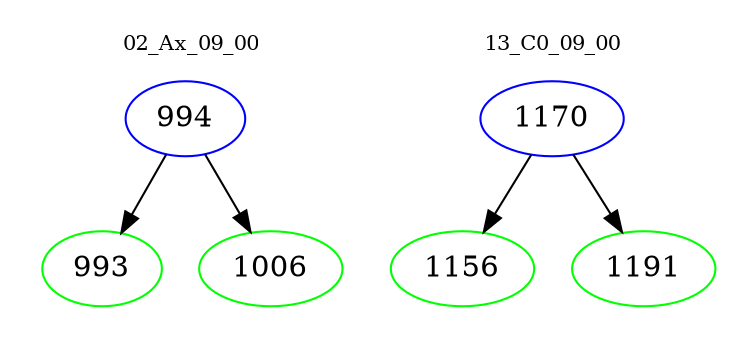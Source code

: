 digraph{
subgraph cluster_0 {
color = white
label = "02_Ax_09_00";
fontsize=10;
T0_994 [label="994", color="blue"]
T0_994 -> T0_993 [color="black"]
T0_993 [label="993", color="green"]
T0_994 -> T0_1006 [color="black"]
T0_1006 [label="1006", color="green"]
}
subgraph cluster_1 {
color = white
label = "13_C0_09_00";
fontsize=10;
T1_1170 [label="1170", color="blue"]
T1_1170 -> T1_1156 [color="black"]
T1_1156 [label="1156", color="green"]
T1_1170 -> T1_1191 [color="black"]
T1_1191 [label="1191", color="green"]
}
}
